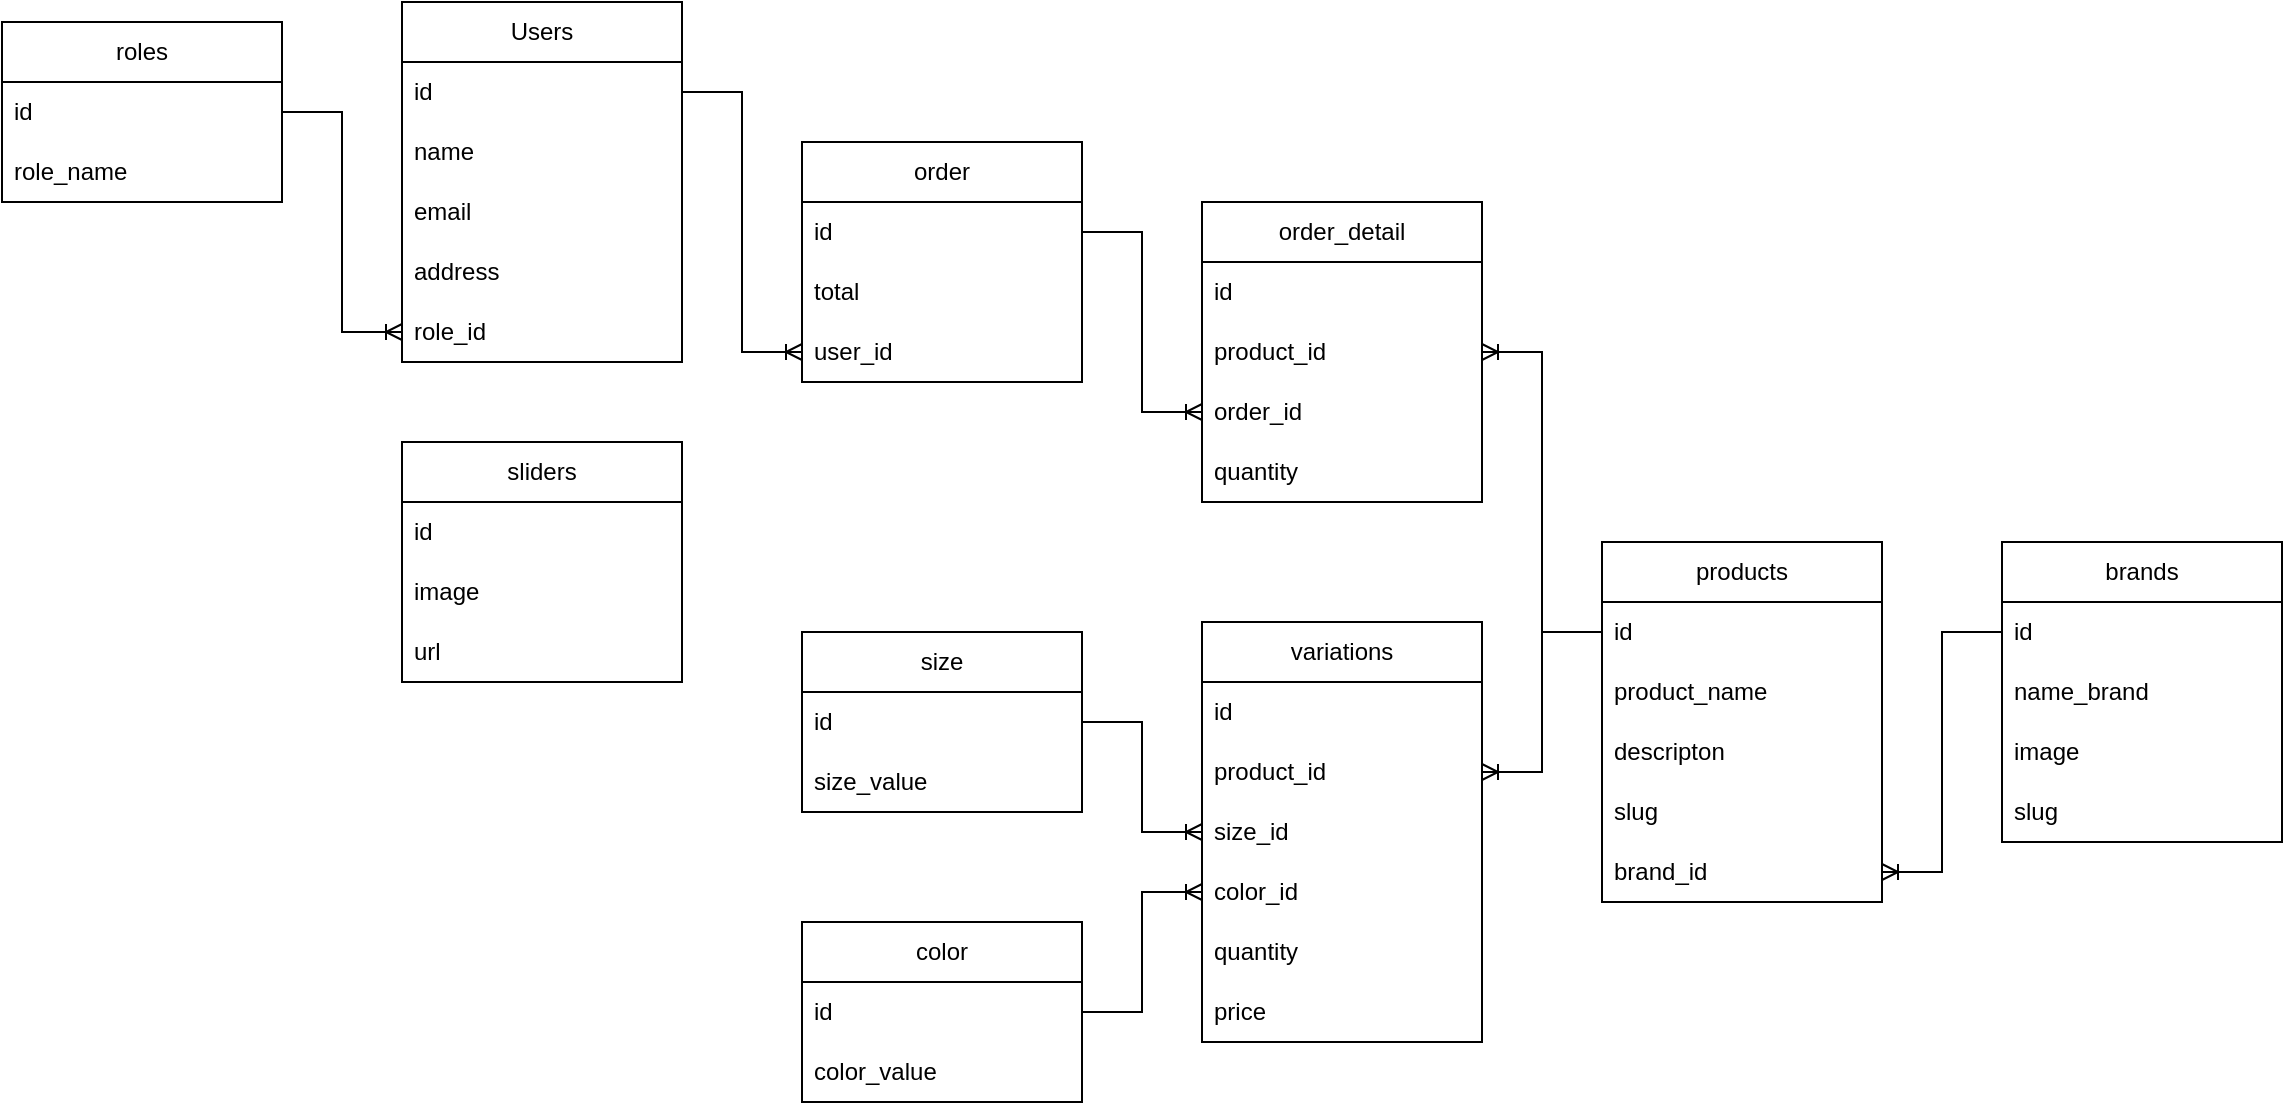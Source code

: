 <mxfile>
    <diagram id="E6x5vUxFyN0-wCJsYmev" name="Page-1">
        <mxGraphModel dx="1836" dy="424" grid="1" gridSize="10" guides="1" tooltips="1" connect="1" arrows="1" fold="1" page="1" pageScale="1" pageWidth="850" pageHeight="1100" math="0" shadow="0">
            <root>
                <mxCell id="0"/>
                <mxCell id="1" parent="0"/>
                <mxCell id="170" value="Users" style="swimlane;fontStyle=0;childLayout=stackLayout;horizontal=1;startSize=30;horizontalStack=0;resizeParent=1;resizeParentMax=0;resizeLast=0;collapsible=1;marginBottom=0;whiteSpace=wrap;html=1;" vertex="1" parent="1">
                    <mxGeometry x="30" y="20" width="140" height="180" as="geometry">
                        <mxRectangle x="60" y="50" width="70" height="30" as="alternateBounds"/>
                    </mxGeometry>
                </mxCell>
                <mxCell id="171" value="id" style="text;strokeColor=none;fillColor=none;align=left;verticalAlign=middle;spacingLeft=4;spacingRight=4;overflow=hidden;points=[[0,0.5],[1,0.5]];portConstraint=eastwest;rotatable=0;whiteSpace=wrap;html=1;shadow=0;" vertex="1" parent="170">
                    <mxGeometry y="30" width="140" height="30" as="geometry"/>
                </mxCell>
                <mxCell id="172" value="name" style="text;strokeColor=none;fillColor=none;align=left;verticalAlign=middle;spacingLeft=4;spacingRight=4;overflow=hidden;points=[[0,0.5],[1,0.5]];portConstraint=eastwest;rotatable=0;whiteSpace=wrap;html=1;" vertex="1" parent="170">
                    <mxGeometry y="60" width="140" height="30" as="geometry"/>
                </mxCell>
                <mxCell id="173" value="email" style="text;strokeColor=none;fillColor=none;align=left;verticalAlign=middle;spacingLeft=4;spacingRight=4;overflow=hidden;points=[[0,0.5],[1,0.5]];portConstraint=eastwest;rotatable=0;whiteSpace=wrap;html=1;" vertex="1" parent="170">
                    <mxGeometry y="90" width="140" height="30" as="geometry"/>
                </mxCell>
                <mxCell id="174" value="address" style="text;strokeColor=none;fillColor=none;align=left;verticalAlign=middle;spacingLeft=4;spacingRight=4;overflow=hidden;points=[[0,0.5],[1,0.5]];portConstraint=eastwest;rotatable=0;whiteSpace=wrap;html=1;" vertex="1" parent="170">
                    <mxGeometry y="120" width="140" height="30" as="geometry"/>
                </mxCell>
                <mxCell id="175" value="role_id" style="text;strokeColor=none;fillColor=none;align=left;verticalAlign=middle;spacingLeft=4;spacingRight=4;overflow=hidden;points=[[0,0.5],[1,0.5]];portConstraint=eastwest;rotatable=0;whiteSpace=wrap;html=1;" vertex="1" parent="170">
                    <mxGeometry y="150" width="140" height="30" as="geometry"/>
                </mxCell>
                <mxCell id="176" value="products" style="swimlane;fontStyle=0;childLayout=stackLayout;horizontal=1;startSize=30;horizontalStack=0;resizeParent=1;resizeParentMax=0;resizeLast=0;collapsible=1;marginBottom=0;whiteSpace=wrap;html=1;shadow=0;sketch=0;" vertex="1" parent="1">
                    <mxGeometry x="630" y="290" width="140" height="180" as="geometry"/>
                </mxCell>
                <mxCell id="177" value="id" style="text;strokeColor=none;fillColor=none;align=left;verticalAlign=middle;spacingLeft=4;spacingRight=4;overflow=hidden;points=[[0,0.5],[1,0.5]];portConstraint=eastwest;rotatable=0;whiteSpace=wrap;html=1;shadow=0;sketch=0;" vertex="1" parent="176">
                    <mxGeometry y="30" width="140" height="30" as="geometry"/>
                </mxCell>
                <mxCell id="178" value="product_name" style="text;strokeColor=none;fillColor=none;align=left;verticalAlign=middle;spacingLeft=4;spacingRight=4;overflow=hidden;points=[[0,0.5],[1,0.5]];portConstraint=eastwest;rotatable=0;whiteSpace=wrap;html=1;shadow=0;sketch=0;" vertex="1" parent="176">
                    <mxGeometry y="60" width="140" height="30" as="geometry"/>
                </mxCell>
                <mxCell id="179" value="descripton" style="text;strokeColor=none;fillColor=none;align=left;verticalAlign=middle;spacingLeft=4;spacingRight=4;overflow=hidden;points=[[0,0.5],[1,0.5]];portConstraint=eastwest;rotatable=0;whiteSpace=wrap;html=1;shadow=0;sketch=0;" vertex="1" parent="176">
                    <mxGeometry y="90" width="140" height="30" as="geometry"/>
                </mxCell>
                <mxCell id="180" value="slug" style="text;strokeColor=none;fillColor=none;align=left;verticalAlign=middle;spacingLeft=4;spacingRight=4;overflow=hidden;points=[[0,0.5],[1,0.5]];portConstraint=eastwest;rotatable=0;whiteSpace=wrap;html=1;shadow=0;sketch=0;" vertex="1" parent="176">
                    <mxGeometry y="120" width="140" height="30" as="geometry"/>
                </mxCell>
                <mxCell id="181" value="brand_id" style="text;strokeColor=none;fillColor=none;align=left;verticalAlign=middle;spacingLeft=4;spacingRight=4;overflow=hidden;points=[[0,0.5],[1,0.5]];portConstraint=eastwest;rotatable=0;whiteSpace=wrap;html=1;shadow=0;sketch=0;" vertex="1" parent="176">
                    <mxGeometry y="150" width="140" height="30" as="geometry"/>
                </mxCell>
                <mxCell id="182" value="order" style="swimlane;fontStyle=0;childLayout=stackLayout;horizontal=1;startSize=30;horizontalStack=0;resizeParent=1;resizeParentMax=0;resizeLast=0;collapsible=1;marginBottom=0;whiteSpace=wrap;html=1;shadow=0;sketch=0;" vertex="1" parent="1">
                    <mxGeometry x="230" y="90" width="140" height="120" as="geometry"/>
                </mxCell>
                <mxCell id="183" value="id" style="text;strokeColor=none;fillColor=none;align=left;verticalAlign=middle;spacingLeft=4;spacingRight=4;overflow=hidden;points=[[0,0.5],[1,0.5]];portConstraint=eastwest;rotatable=0;whiteSpace=wrap;html=1;shadow=0;sketch=0;" vertex="1" parent="182">
                    <mxGeometry y="30" width="140" height="30" as="geometry"/>
                </mxCell>
                <mxCell id="184" value="total" style="text;strokeColor=none;fillColor=none;align=left;verticalAlign=middle;spacingLeft=4;spacingRight=4;overflow=hidden;points=[[0,0.5],[1,0.5]];portConstraint=eastwest;rotatable=0;whiteSpace=wrap;html=1;shadow=0;sketch=0;" vertex="1" parent="182">
                    <mxGeometry y="60" width="140" height="30" as="geometry"/>
                </mxCell>
                <mxCell id="185" value="user_id" style="text;strokeColor=none;fillColor=none;align=left;verticalAlign=middle;spacingLeft=4;spacingRight=4;overflow=hidden;points=[[0,0.5],[1,0.5]];portConstraint=eastwest;rotatable=0;whiteSpace=wrap;html=1;shadow=0;sketch=0;" vertex="1" parent="182">
                    <mxGeometry y="90" width="140" height="30" as="geometry"/>
                </mxCell>
                <mxCell id="186" value="order_detail" style="swimlane;fontStyle=0;childLayout=stackLayout;horizontal=1;startSize=30;horizontalStack=0;resizeParent=1;resizeParentMax=0;resizeLast=0;collapsible=1;marginBottom=0;whiteSpace=wrap;html=1;shadow=0;sketch=0;" vertex="1" parent="1">
                    <mxGeometry x="430" y="120" width="140" height="150" as="geometry"/>
                </mxCell>
                <mxCell id="187" value="id" style="text;strokeColor=none;fillColor=none;align=left;verticalAlign=middle;spacingLeft=4;spacingRight=4;overflow=hidden;points=[[0,0.5],[1,0.5]];portConstraint=eastwest;rotatable=0;whiteSpace=wrap;html=1;shadow=0;sketch=0;" vertex="1" parent="186">
                    <mxGeometry y="30" width="140" height="30" as="geometry"/>
                </mxCell>
                <mxCell id="188" value="product_id" style="text;strokeColor=none;fillColor=none;align=left;verticalAlign=middle;spacingLeft=4;spacingRight=4;overflow=hidden;points=[[0,0.5],[1,0.5]];portConstraint=eastwest;rotatable=0;whiteSpace=wrap;html=1;shadow=0;sketch=0;" vertex="1" parent="186">
                    <mxGeometry y="60" width="140" height="30" as="geometry"/>
                </mxCell>
                <mxCell id="189" value="order_id" style="text;strokeColor=none;fillColor=none;align=left;verticalAlign=middle;spacingLeft=4;spacingRight=4;overflow=hidden;points=[[0,0.5],[1,0.5]];portConstraint=eastwest;rotatable=0;whiteSpace=wrap;html=1;shadow=0;sketch=0;" vertex="1" parent="186">
                    <mxGeometry y="90" width="140" height="30" as="geometry"/>
                </mxCell>
                <mxCell id="190" value="quantity" style="text;strokeColor=none;fillColor=none;align=left;verticalAlign=middle;spacingLeft=4;spacingRight=4;overflow=hidden;points=[[0,0.5],[1,0.5]];portConstraint=eastwest;rotatable=0;whiteSpace=wrap;html=1;shadow=0;sketch=0;" vertex="1" parent="186">
                    <mxGeometry y="120" width="140" height="30" as="geometry"/>
                </mxCell>
                <mxCell id="191" value="brands" style="swimlane;fontStyle=0;childLayout=stackLayout;horizontal=1;startSize=30;horizontalStack=0;resizeParent=1;resizeParentMax=0;resizeLast=0;collapsible=1;marginBottom=0;whiteSpace=wrap;html=1;shadow=0;sketch=0;" vertex="1" parent="1">
                    <mxGeometry x="830" y="290" width="140" height="150" as="geometry"/>
                </mxCell>
                <mxCell id="192" value="id" style="text;strokeColor=none;fillColor=none;align=left;verticalAlign=middle;spacingLeft=4;spacingRight=4;overflow=hidden;points=[[0,0.5],[1,0.5]];portConstraint=eastwest;rotatable=0;whiteSpace=wrap;html=1;shadow=0;sketch=0;" vertex="1" parent="191">
                    <mxGeometry y="30" width="140" height="30" as="geometry"/>
                </mxCell>
                <mxCell id="193" value="name_brand" style="text;strokeColor=none;fillColor=none;align=left;verticalAlign=middle;spacingLeft=4;spacingRight=4;overflow=hidden;points=[[0,0.5],[1,0.5]];portConstraint=eastwest;rotatable=0;whiteSpace=wrap;html=1;shadow=0;sketch=0;" vertex="1" parent="191">
                    <mxGeometry y="60" width="140" height="30" as="geometry"/>
                </mxCell>
                <mxCell id="194" value="image" style="text;strokeColor=none;fillColor=none;align=left;verticalAlign=middle;spacingLeft=4;spacingRight=4;overflow=hidden;points=[[0,0.5],[1,0.5]];portConstraint=eastwest;rotatable=0;whiteSpace=wrap;html=1;shadow=0;sketch=0;" vertex="1" parent="191">
                    <mxGeometry y="90" width="140" height="30" as="geometry"/>
                </mxCell>
                <mxCell id="195" value="slug" style="text;strokeColor=none;fillColor=none;align=left;verticalAlign=middle;spacingLeft=4;spacingRight=4;overflow=hidden;points=[[0,0.5],[1,0.5]];portConstraint=eastwest;rotatable=0;whiteSpace=wrap;html=1;shadow=0;sketch=0;" vertex="1" parent="191">
                    <mxGeometry y="120" width="140" height="30" as="geometry"/>
                </mxCell>
                <mxCell id="196" value="color" style="swimlane;fontStyle=0;childLayout=stackLayout;horizontal=1;startSize=30;horizontalStack=0;resizeParent=1;resizeParentMax=0;resizeLast=0;collapsible=1;marginBottom=0;whiteSpace=wrap;html=1;shadow=0;sketch=0;" vertex="1" parent="1">
                    <mxGeometry x="230" y="480" width="140" height="90" as="geometry"/>
                </mxCell>
                <mxCell id="197" value="id" style="text;strokeColor=none;fillColor=none;align=left;verticalAlign=middle;spacingLeft=4;spacingRight=4;overflow=hidden;points=[[0,0.5],[1,0.5]];portConstraint=eastwest;rotatable=0;whiteSpace=wrap;html=1;shadow=0;sketch=0;" vertex="1" parent="196">
                    <mxGeometry y="30" width="140" height="30" as="geometry"/>
                </mxCell>
                <mxCell id="198" value="color_value" style="text;strokeColor=none;fillColor=none;align=left;verticalAlign=middle;spacingLeft=4;spacingRight=4;overflow=hidden;points=[[0,0.5],[1,0.5]];portConstraint=eastwest;rotatable=0;whiteSpace=wrap;html=1;shadow=0;sketch=0;" vertex="1" parent="196">
                    <mxGeometry y="60" width="140" height="30" as="geometry"/>
                </mxCell>
                <mxCell id="199" value="size" style="swimlane;fontStyle=0;childLayout=stackLayout;horizontal=1;startSize=30;horizontalStack=0;resizeParent=1;resizeParentMax=0;resizeLast=0;collapsible=1;marginBottom=0;whiteSpace=wrap;html=1;shadow=0;sketch=0;" vertex="1" parent="1">
                    <mxGeometry x="230" y="335" width="140" height="90" as="geometry"/>
                </mxCell>
                <mxCell id="200" value="id" style="text;strokeColor=none;fillColor=none;align=left;verticalAlign=middle;spacingLeft=4;spacingRight=4;overflow=hidden;points=[[0,0.5],[1,0.5]];portConstraint=eastwest;rotatable=0;whiteSpace=wrap;html=1;shadow=0;sketch=0;" vertex="1" parent="199">
                    <mxGeometry y="30" width="140" height="30" as="geometry"/>
                </mxCell>
                <mxCell id="201" value="size_value" style="text;strokeColor=none;fillColor=none;align=left;verticalAlign=middle;spacingLeft=4;spacingRight=4;overflow=hidden;points=[[0,0.5],[1,0.5]];portConstraint=eastwest;rotatable=0;whiteSpace=wrap;html=1;shadow=0;sketch=0;" vertex="1" parent="199">
                    <mxGeometry y="60" width="140" height="30" as="geometry"/>
                </mxCell>
                <mxCell id="202" value="variations" style="swimlane;fontStyle=0;childLayout=stackLayout;horizontal=1;startSize=30;horizontalStack=0;resizeParent=1;resizeParentMax=0;resizeLast=0;collapsible=1;marginBottom=0;whiteSpace=wrap;html=1;shadow=0;sketch=0;" vertex="1" parent="1">
                    <mxGeometry x="430" y="330" width="140" height="210" as="geometry"/>
                </mxCell>
                <mxCell id="203" value="id" style="text;strokeColor=none;fillColor=none;align=left;verticalAlign=middle;spacingLeft=4;spacingRight=4;overflow=hidden;points=[[0,0.5],[1,0.5]];portConstraint=eastwest;rotatable=0;whiteSpace=wrap;html=1;shadow=0;sketch=0;" vertex="1" parent="202">
                    <mxGeometry y="30" width="140" height="30" as="geometry"/>
                </mxCell>
                <mxCell id="204" value="product_id" style="text;strokeColor=none;fillColor=none;align=left;verticalAlign=middle;spacingLeft=4;spacingRight=4;overflow=hidden;points=[[0,0.5],[1,0.5]];portConstraint=eastwest;rotatable=0;whiteSpace=wrap;html=1;shadow=0;sketch=0;" vertex="1" parent="202">
                    <mxGeometry y="60" width="140" height="30" as="geometry"/>
                </mxCell>
                <mxCell id="205" value="size_id" style="text;strokeColor=none;fillColor=none;align=left;verticalAlign=middle;spacingLeft=4;spacingRight=4;overflow=hidden;points=[[0,0.5],[1,0.5]];portConstraint=eastwest;rotatable=0;whiteSpace=wrap;html=1;shadow=0;sketch=0;" vertex="1" parent="202">
                    <mxGeometry y="90" width="140" height="30" as="geometry"/>
                </mxCell>
                <mxCell id="206" value="color_id" style="text;strokeColor=none;fillColor=none;align=left;verticalAlign=middle;spacingLeft=4;spacingRight=4;overflow=hidden;points=[[0,0.5],[1,0.5]];portConstraint=eastwest;rotatable=0;whiteSpace=wrap;html=1;shadow=0;sketch=0;" vertex="1" parent="202">
                    <mxGeometry y="120" width="140" height="30" as="geometry"/>
                </mxCell>
                <mxCell id="207" value="quantity" style="text;strokeColor=none;fillColor=none;align=left;verticalAlign=middle;spacingLeft=4;spacingRight=4;overflow=hidden;points=[[0,0.5],[1,0.5]];portConstraint=eastwest;rotatable=0;whiteSpace=wrap;html=1;shadow=0;sketch=0;" vertex="1" parent="202">
                    <mxGeometry y="150" width="140" height="30" as="geometry"/>
                </mxCell>
                <mxCell id="208" value="price" style="text;strokeColor=none;fillColor=none;align=left;verticalAlign=middle;spacingLeft=4;spacingRight=4;overflow=hidden;points=[[0,0.5],[1,0.5]];portConstraint=eastwest;rotatable=0;whiteSpace=wrap;html=1;shadow=0;sketch=0;" vertex="1" parent="202">
                    <mxGeometry y="180" width="140" height="30" as="geometry"/>
                </mxCell>
                <mxCell id="209" value="sliders" style="swimlane;fontStyle=0;childLayout=stackLayout;horizontal=1;startSize=30;horizontalStack=0;resizeParent=1;resizeParentMax=0;resizeLast=0;collapsible=1;marginBottom=0;whiteSpace=wrap;html=1;shadow=0;sketch=0;" vertex="1" parent="1">
                    <mxGeometry x="30" y="240" width="140" height="120" as="geometry"/>
                </mxCell>
                <mxCell id="210" value="id" style="text;strokeColor=none;fillColor=none;align=left;verticalAlign=middle;spacingLeft=4;spacingRight=4;overflow=hidden;points=[[0,0.5],[1,0.5]];portConstraint=eastwest;rotatable=0;whiteSpace=wrap;html=1;shadow=0;sketch=0;" vertex="1" parent="209">
                    <mxGeometry y="30" width="140" height="30" as="geometry"/>
                </mxCell>
                <mxCell id="211" value="image" style="text;strokeColor=none;fillColor=none;align=left;verticalAlign=middle;spacingLeft=4;spacingRight=4;overflow=hidden;points=[[0,0.5],[1,0.5]];portConstraint=eastwest;rotatable=0;whiteSpace=wrap;html=1;shadow=0;sketch=0;" vertex="1" parent="209">
                    <mxGeometry y="60" width="140" height="30" as="geometry"/>
                </mxCell>
                <mxCell id="212" value="url" style="text;strokeColor=none;fillColor=none;align=left;verticalAlign=middle;spacingLeft=4;spacingRight=4;overflow=hidden;points=[[0,0.5],[1,0.5]];portConstraint=eastwest;rotatable=0;whiteSpace=wrap;html=1;shadow=0;sketch=0;" vertex="1" parent="209">
                    <mxGeometry y="90" width="140" height="30" as="geometry"/>
                </mxCell>
                <mxCell id="213" value="roles" style="swimlane;fontStyle=0;childLayout=stackLayout;horizontal=1;startSize=30;horizontalStack=0;resizeParent=1;resizeParentMax=0;resizeLast=0;collapsible=1;marginBottom=0;whiteSpace=wrap;html=1;shadow=0;sketch=0;" vertex="1" parent="1">
                    <mxGeometry x="-170" y="30" width="140" height="90" as="geometry"/>
                </mxCell>
                <mxCell id="214" value="id" style="text;strokeColor=none;fillColor=none;align=left;verticalAlign=middle;spacingLeft=4;spacingRight=4;overflow=hidden;points=[[0,0.5],[1,0.5]];portConstraint=eastwest;rotatable=0;whiteSpace=wrap;html=1;shadow=0;sketch=0;" vertex="1" parent="213">
                    <mxGeometry y="30" width="140" height="30" as="geometry"/>
                </mxCell>
                <mxCell id="215" value="role_name" style="text;strokeColor=none;fillColor=none;align=left;verticalAlign=middle;spacingLeft=4;spacingRight=4;overflow=hidden;points=[[0,0.5],[1,0.5]];portConstraint=eastwest;rotatable=0;whiteSpace=wrap;html=1;shadow=0;sketch=0;" vertex="1" parent="213">
                    <mxGeometry y="60" width="140" height="30" as="geometry"/>
                </mxCell>
                <mxCell id="216" value="" style="edgeStyle=entityRelationEdgeStyle;fontSize=12;html=1;endArrow=ERoneToMany;rounded=0;exitX=1;exitY=0.5;exitDx=0;exitDy=0;entryX=0;entryY=0.5;entryDx=0;entryDy=0;" edge="1" parent="1" source="214" target="175">
                    <mxGeometry width="100" height="100" relative="1" as="geometry">
                        <mxPoint x="170" y="210" as="sourcePoint"/>
                        <mxPoint x="-70" y="160" as="targetPoint"/>
                    </mxGeometry>
                </mxCell>
                <mxCell id="217" value="" style="edgeStyle=entityRelationEdgeStyle;fontSize=12;html=1;endArrow=ERoneToMany;rounded=0;exitX=1;exitY=0.5;exitDx=0;exitDy=0;entryX=0;entryY=0.5;entryDx=0;entryDy=0;" edge="1" parent="1" source="171" target="185">
                    <mxGeometry width="100" height="100" relative="1" as="geometry">
                        <mxPoint x="-20" y="75" as="sourcePoint"/>
                        <mxPoint x="230" y="200" as="targetPoint"/>
                    </mxGeometry>
                </mxCell>
                <mxCell id="218" value="" style="edgeStyle=entityRelationEdgeStyle;fontSize=12;html=1;endArrow=ERoneToMany;rounded=0;exitX=1;exitY=0.5;exitDx=0;exitDy=0;" edge="1" parent="1" source="183" target="189">
                    <mxGeometry width="100" height="100" relative="1" as="geometry">
                        <mxPoint x="360" y="240" as="sourcePoint"/>
                        <mxPoint x="340" y="350" as="targetPoint"/>
                    </mxGeometry>
                </mxCell>
                <mxCell id="219" value="" style="edgeStyle=entityRelationEdgeStyle;fontSize=12;html=1;endArrow=ERoneToMany;rounded=0;exitX=0;exitY=0.5;exitDx=0;exitDy=0;entryX=1;entryY=0.5;entryDx=0;entryDy=0;" edge="1" parent="1" source="177" target="204">
                    <mxGeometry width="100" height="100" relative="1" as="geometry">
                        <mxPoint x="560" y="310" as="sourcePoint"/>
                        <mxPoint x="600" y="370" as="targetPoint"/>
                    </mxGeometry>
                </mxCell>
                <mxCell id="220" value="" style="edgeStyle=entityRelationEdgeStyle;fontSize=12;html=1;endArrow=ERoneToMany;rounded=0;exitX=1;exitY=0.5;exitDx=0;exitDy=0;" edge="1" parent="1" source="197" target="206">
                    <mxGeometry width="100" height="100" relative="1" as="geometry">
                        <mxPoint x="690" y="460" as="sourcePoint"/>
                        <mxPoint x="610" y="610" as="targetPoint"/>
                    </mxGeometry>
                </mxCell>
                <mxCell id="221" value="" style="edgeStyle=entityRelationEdgeStyle;fontSize=12;html=1;endArrow=ERoneToMany;rounded=0;exitX=1;exitY=0.5;exitDx=0;exitDy=0;entryX=0;entryY=0.5;entryDx=0;entryDy=0;" edge="1" parent="1" source="200" target="205">
                    <mxGeometry width="100" height="100" relative="1" as="geometry">
                        <mxPoint x="290" y="385" as="sourcePoint"/>
                        <mxPoint x="440" y="475" as="targetPoint"/>
                    </mxGeometry>
                </mxCell>
                <mxCell id="222" value="" style="edgeStyle=entityRelationEdgeStyle;fontSize=12;html=1;endArrow=ERoneToMany;rounded=0;exitX=0;exitY=0.5;exitDx=0;exitDy=0;entryX=1;entryY=0.5;entryDx=0;entryDy=0;" edge="1" parent="1" source="192" target="181">
                    <mxGeometry width="100" height="100" relative="1" as="geometry">
                        <mxPoint x="640" y="295" as="sourcePoint"/>
                        <mxPoint x="580" y="415" as="targetPoint"/>
                    </mxGeometry>
                </mxCell>
                <mxCell id="223" value="" style="edgeStyle=entityRelationEdgeStyle;fontSize=12;html=1;endArrow=ERoneToMany;rounded=0;exitX=0;exitY=0.5;exitDx=0;exitDy=0;entryX=1;entryY=0.5;entryDx=0;entryDy=0;" edge="1" parent="1" source="177" target="188">
                    <mxGeometry width="100" height="100" relative="1" as="geometry">
                        <mxPoint x="640" y="295" as="sourcePoint"/>
                        <mxPoint x="580" y="415" as="targetPoint"/>
                    </mxGeometry>
                </mxCell>
            </root>
        </mxGraphModel>
    </diagram>
</mxfile>